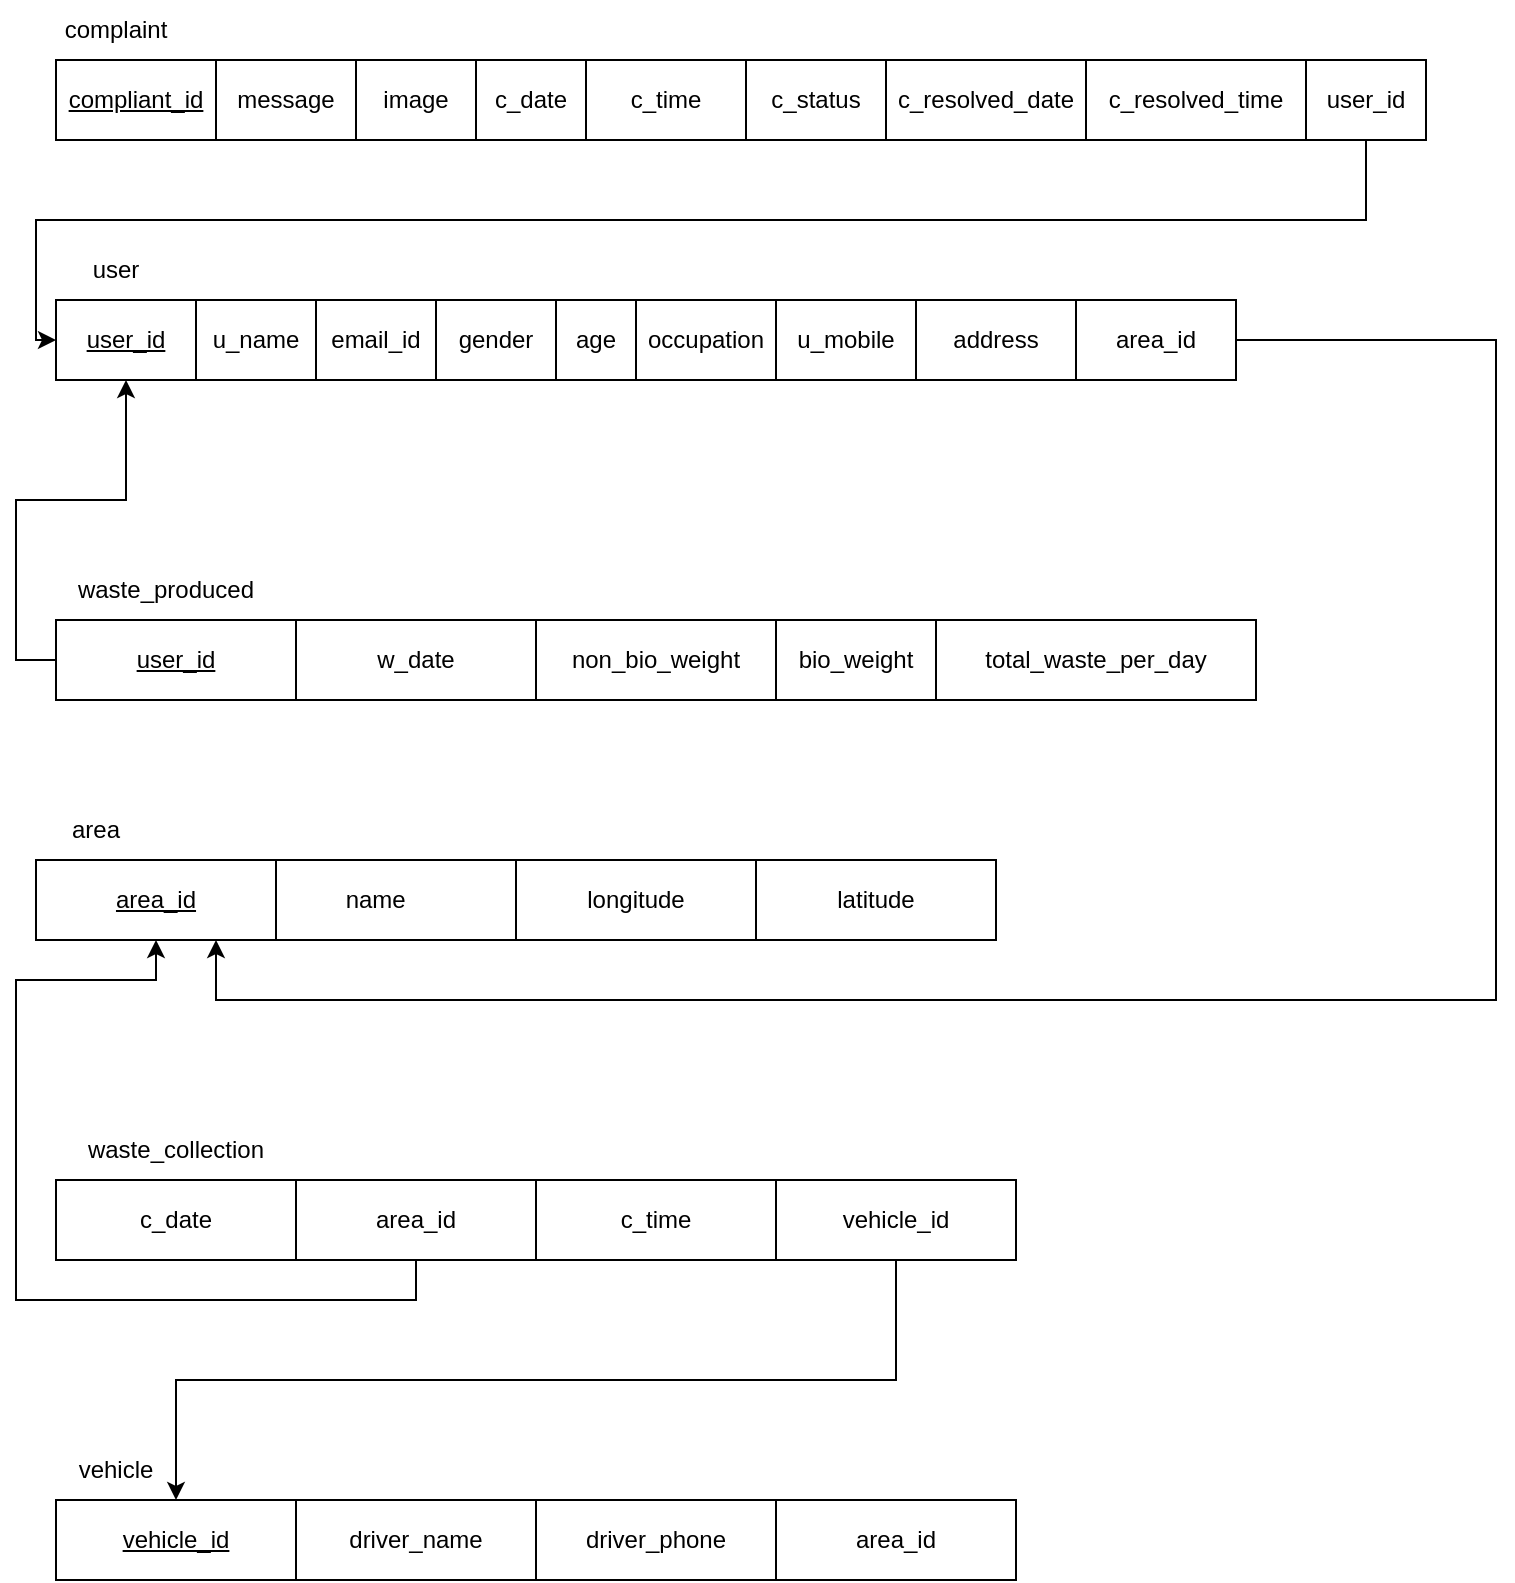 <mxfile version="24.7.7">
  <diagram id="R2lEEEUBdFMjLlhIrx00" name="Page-1">
    <mxGraphModel dx="1224" dy="453" grid="1" gridSize="10" guides="1" tooltips="1" connect="1" arrows="1" fold="1" page="1" pageScale="1" pageWidth="850" pageHeight="1100" math="0" shadow="0" extFonts="Permanent Marker^https://fonts.googleapis.com/css?family=Permanent+Marker">
      <root>
        <mxCell id="0" />
        <mxCell id="1" parent="0" />
        <mxCell id="Gn8FA4IbTsDNjonJkFPs-64" style="edgeStyle=orthogonalEdgeStyle;rounded=0;orthogonalLoop=1;jettySize=auto;html=1;exitX=0;exitY=0.5;exitDx=0;exitDy=0;entryX=0.5;entryY=1;entryDx=0;entryDy=0;" edge="1" parent="1" source="Gn8FA4IbTsDNjonJkFPs-12" target="Gn8FA4IbTsDNjonJkFPs-61">
          <mxGeometry relative="1" as="geometry" />
        </mxCell>
        <mxCell id="Gn8FA4IbTsDNjonJkFPs-12" value="user_id" style="whiteSpace=wrap;html=1;align=center;fontStyle=4" vertex="1" parent="1">
          <mxGeometry x="80" y="320" width="120" height="40" as="geometry" />
        </mxCell>
        <mxCell id="Gn8FA4IbTsDNjonJkFPs-13" value="w_date" style="whiteSpace=wrap;html=1;align=center;" vertex="1" parent="1">
          <mxGeometry x="200" y="320" width="120" height="40" as="geometry" />
        </mxCell>
        <mxCell id="Gn8FA4IbTsDNjonJkFPs-14" value="non_bio_weight" style="whiteSpace=wrap;html=1;align=center;" vertex="1" parent="1">
          <mxGeometry x="320" y="320" width="120" height="40" as="geometry" />
        </mxCell>
        <mxCell id="Gn8FA4IbTsDNjonJkFPs-15" value="bio_weight" style="whiteSpace=wrap;html=1;align=center;" vertex="1" parent="1">
          <mxGeometry x="440" y="320" width="80" height="40" as="geometry" />
        </mxCell>
        <mxCell id="Gn8FA4IbTsDNjonJkFPs-16" value="total_waste_per_day" style="whiteSpace=wrap;html=1;align=center;" vertex="1" parent="1">
          <mxGeometry x="520" y="320" width="160" height="40" as="geometry" />
        </mxCell>
        <mxCell id="Gn8FA4IbTsDNjonJkFPs-17" value="area_id" style="whiteSpace=wrap;html=1;align=center;fontStyle=4" vertex="1" parent="1">
          <mxGeometry x="70" y="440" width="120" height="40" as="geometry" />
        </mxCell>
        <mxCell id="Gn8FA4IbTsDNjonJkFPs-18" value="name&lt;span style=&quot;white-space: pre;&quot;&gt;&#x9;&lt;/span&gt;" style="whiteSpace=wrap;html=1;align=center;" vertex="1" parent="1">
          <mxGeometry x="190" y="440" width="122.5" height="40" as="geometry" />
        </mxCell>
        <mxCell id="Gn8FA4IbTsDNjonJkFPs-19" value="longitude" style="whiteSpace=wrap;html=1;align=center;" vertex="1" parent="1">
          <mxGeometry x="310" y="440" width="120" height="40" as="geometry" />
        </mxCell>
        <mxCell id="Gn8FA4IbTsDNjonJkFPs-20" value="latitude" style="whiteSpace=wrap;html=1;align=center;" vertex="1" parent="1">
          <mxGeometry x="430" y="440" width="120" height="40" as="geometry" />
        </mxCell>
        <mxCell id="Gn8FA4IbTsDNjonJkFPs-22" value="compliant_id" style="whiteSpace=wrap;html=1;align=center;fontStyle=4" vertex="1" parent="1">
          <mxGeometry x="80" y="40" width="80" height="40" as="geometry" />
        </mxCell>
        <mxCell id="Gn8FA4IbTsDNjonJkFPs-23" value="message" style="whiteSpace=wrap;html=1;align=center;" vertex="1" parent="1">
          <mxGeometry x="160" y="40" width="70" height="40" as="geometry" />
        </mxCell>
        <mxCell id="Gn8FA4IbTsDNjonJkFPs-24" value="image" style="whiteSpace=wrap;html=1;align=center;" vertex="1" parent="1">
          <mxGeometry x="230" y="40" width="60" height="40" as="geometry" />
        </mxCell>
        <mxCell id="Gn8FA4IbTsDNjonJkFPs-25" value="c_date" style="whiteSpace=wrap;html=1;align=center;" vertex="1" parent="1">
          <mxGeometry x="290" y="40" width="55" height="40" as="geometry" />
        </mxCell>
        <mxCell id="Gn8FA4IbTsDNjonJkFPs-26" value="c_time" style="whiteSpace=wrap;html=1;align=center;" vertex="1" parent="1">
          <mxGeometry x="345" y="40" width="80" height="40" as="geometry" />
        </mxCell>
        <mxCell id="Gn8FA4IbTsDNjonJkFPs-27" value="c_date" style="whiteSpace=wrap;html=1;align=center;" vertex="1" parent="1">
          <mxGeometry x="80" y="600" width="120" height="40" as="geometry" />
        </mxCell>
        <mxCell id="Gn8FA4IbTsDNjonJkFPs-68" style="edgeStyle=orthogonalEdgeStyle;rounded=0;orthogonalLoop=1;jettySize=auto;html=1;exitX=0.5;exitY=1;exitDx=0;exitDy=0;entryX=0.5;entryY=1;entryDx=0;entryDy=0;" edge="1" parent="1" source="Gn8FA4IbTsDNjonJkFPs-28" target="Gn8FA4IbTsDNjonJkFPs-17">
          <mxGeometry relative="1" as="geometry">
            <Array as="points">
              <mxPoint x="260" y="660" />
              <mxPoint x="60" y="660" />
              <mxPoint x="60" y="500" />
              <mxPoint x="130" y="500" />
            </Array>
          </mxGeometry>
        </mxCell>
        <mxCell id="Gn8FA4IbTsDNjonJkFPs-28" value="area_id" style="whiteSpace=wrap;html=1;align=center;" vertex="1" parent="1">
          <mxGeometry x="200" y="600" width="120" height="40" as="geometry" />
        </mxCell>
        <mxCell id="Gn8FA4IbTsDNjonJkFPs-29" value="c_time" style="whiteSpace=wrap;html=1;align=center;" vertex="1" parent="1">
          <mxGeometry x="320" y="600" width="120" height="40" as="geometry" />
        </mxCell>
        <mxCell id="Gn8FA4IbTsDNjonJkFPs-66" style="edgeStyle=orthogonalEdgeStyle;rounded=0;orthogonalLoop=1;jettySize=auto;html=1;exitX=0.5;exitY=1;exitDx=0;exitDy=0;entryX=0.5;entryY=0;entryDx=0;entryDy=0;" edge="1" parent="1" source="Gn8FA4IbTsDNjonJkFPs-30" target="Gn8FA4IbTsDNjonJkFPs-32">
          <mxGeometry relative="1" as="geometry" />
        </mxCell>
        <mxCell id="Gn8FA4IbTsDNjonJkFPs-30" value="vehicle_id" style="whiteSpace=wrap;html=1;align=center;" vertex="1" parent="1">
          <mxGeometry x="440" y="600" width="120" height="40" as="geometry" />
        </mxCell>
        <mxCell id="Gn8FA4IbTsDNjonJkFPs-32" value="vehicle_id" style="whiteSpace=wrap;html=1;align=center;fontStyle=4" vertex="1" parent="1">
          <mxGeometry x="80" y="760" width="120" height="40" as="geometry" />
        </mxCell>
        <mxCell id="Gn8FA4IbTsDNjonJkFPs-33" value="driver_name" style="whiteSpace=wrap;html=1;align=center;" vertex="1" parent="1">
          <mxGeometry x="200" y="760" width="120" height="40" as="geometry" />
        </mxCell>
        <mxCell id="Gn8FA4IbTsDNjonJkFPs-34" value="driver_phone" style="whiteSpace=wrap;html=1;align=center;" vertex="1" parent="1">
          <mxGeometry x="320" y="760" width="120" height="40" as="geometry" />
        </mxCell>
        <mxCell id="Gn8FA4IbTsDNjonJkFPs-35" value="area_id" style="whiteSpace=wrap;html=1;align=center;" vertex="1" parent="1">
          <mxGeometry x="440" y="760" width="120" height="40" as="geometry" />
        </mxCell>
        <mxCell id="Gn8FA4IbTsDNjonJkFPs-37" value="u_name" style="whiteSpace=wrap;html=1;align=center;fontStyle=0" vertex="1" parent="1">
          <mxGeometry x="150" y="160" width="60" height="40" as="geometry" />
        </mxCell>
        <mxCell id="Gn8FA4IbTsDNjonJkFPs-38" value="email_id" style="whiteSpace=wrap;html=1;align=center;" vertex="1" parent="1">
          <mxGeometry x="210" y="160" width="60" height="40" as="geometry" />
        </mxCell>
        <mxCell id="Gn8FA4IbTsDNjonJkFPs-39" value="gender" style="whiteSpace=wrap;html=1;align=center;" vertex="1" parent="1">
          <mxGeometry x="270" y="160" width="60" height="40" as="geometry" />
        </mxCell>
        <mxCell id="Gn8FA4IbTsDNjonJkFPs-40" value="age" style="whiteSpace=wrap;html=1;align=center;" vertex="1" parent="1">
          <mxGeometry x="330" y="160" width="40" height="40" as="geometry" />
        </mxCell>
        <mxCell id="Gn8FA4IbTsDNjonJkFPs-41" value="occupation" style="whiteSpace=wrap;html=1;align=center;" vertex="1" parent="1">
          <mxGeometry x="370" y="160" width="70" height="40" as="geometry" />
        </mxCell>
        <mxCell id="Gn8FA4IbTsDNjonJkFPs-42" value="user" style="text;html=1;align=center;verticalAlign=middle;whiteSpace=wrap;rounded=0;" vertex="1" parent="1">
          <mxGeometry x="80" y="130" width="60" height="30" as="geometry" />
        </mxCell>
        <mxCell id="Gn8FA4IbTsDNjonJkFPs-43" value="complaint" style="text;html=1;align=center;verticalAlign=middle;whiteSpace=wrap;rounded=0;" vertex="1" parent="1">
          <mxGeometry x="80" y="10" width="60" height="30" as="geometry" />
        </mxCell>
        <mxCell id="Gn8FA4IbTsDNjonJkFPs-44" value="waste_collection" style="text;html=1;align=center;verticalAlign=middle;whiteSpace=wrap;rounded=0;" vertex="1" parent="1">
          <mxGeometry x="80" y="570" width="120" height="30" as="geometry" />
        </mxCell>
        <mxCell id="Gn8FA4IbTsDNjonJkFPs-45" value="area" style="text;html=1;align=center;verticalAlign=middle;whiteSpace=wrap;rounded=0;" vertex="1" parent="1">
          <mxGeometry x="70" y="410" width="60" height="30" as="geometry" />
        </mxCell>
        <mxCell id="Gn8FA4IbTsDNjonJkFPs-46" value="waste_produced" style="text;html=1;align=center;verticalAlign=middle;whiteSpace=wrap;rounded=0;" vertex="1" parent="1">
          <mxGeometry x="80" y="290" width="110" height="30" as="geometry" />
        </mxCell>
        <mxCell id="Gn8FA4IbTsDNjonJkFPs-48" value="vehicle" style="text;html=1;align=center;verticalAlign=middle;whiteSpace=wrap;rounded=0;" vertex="1" parent="1">
          <mxGeometry x="80" y="730" width="60" height="30" as="geometry" />
        </mxCell>
        <mxCell id="Gn8FA4IbTsDNjonJkFPs-49" value="c_status" style="whiteSpace=wrap;html=1;align=center;" vertex="1" parent="1">
          <mxGeometry x="425" y="40" width="70" height="40" as="geometry" />
        </mxCell>
        <mxCell id="Gn8FA4IbTsDNjonJkFPs-54" value="c_resolved_time" style="whiteSpace=wrap;html=1;align=center;" vertex="1" parent="1">
          <mxGeometry x="595" y="40" width="110" height="40" as="geometry" />
        </mxCell>
        <mxCell id="Gn8FA4IbTsDNjonJkFPs-55" value="c_resolved_date" style="whiteSpace=wrap;html=1;align=center;" vertex="1" parent="1">
          <mxGeometry x="495" y="40" width="100" height="40" as="geometry" />
        </mxCell>
        <mxCell id="Gn8FA4IbTsDNjonJkFPs-62" style="edgeStyle=orthogonalEdgeStyle;rounded=0;orthogonalLoop=1;jettySize=auto;html=1;exitX=0.5;exitY=1;exitDx=0;exitDy=0;entryX=0;entryY=0.5;entryDx=0;entryDy=0;" edge="1" parent="1" source="Gn8FA4IbTsDNjonJkFPs-56" target="Gn8FA4IbTsDNjonJkFPs-61">
          <mxGeometry relative="1" as="geometry">
            <mxPoint x="60" y="270" as="targetPoint" />
            <Array as="points">
              <mxPoint x="735" y="120" />
              <mxPoint x="70" y="120" />
              <mxPoint x="70" y="180" />
            </Array>
          </mxGeometry>
        </mxCell>
        <mxCell id="Gn8FA4IbTsDNjonJkFPs-56" value="user_id" style="whiteSpace=wrap;html=1;align=center;" vertex="1" parent="1">
          <mxGeometry x="705" y="40" width="60" height="40" as="geometry" />
        </mxCell>
        <mxCell id="Gn8FA4IbTsDNjonJkFPs-58" value="u_mobile" style="whiteSpace=wrap;html=1;align=center;" vertex="1" parent="1">
          <mxGeometry x="440" y="160" width="70" height="40" as="geometry" />
        </mxCell>
        <mxCell id="Gn8FA4IbTsDNjonJkFPs-59" value="address" style="whiteSpace=wrap;html=1;align=center;" vertex="1" parent="1">
          <mxGeometry x="510" y="160" width="80" height="40" as="geometry" />
        </mxCell>
        <mxCell id="Gn8FA4IbTsDNjonJkFPs-67" style="edgeStyle=orthogonalEdgeStyle;rounded=0;orthogonalLoop=1;jettySize=auto;html=1;exitX=1;exitY=0.5;exitDx=0;exitDy=0;entryX=0.75;entryY=1;entryDx=0;entryDy=0;" edge="1" parent="1" source="Gn8FA4IbTsDNjonJkFPs-60" target="Gn8FA4IbTsDNjonJkFPs-17">
          <mxGeometry relative="1" as="geometry">
            <Array as="points">
              <mxPoint x="800" y="180" />
              <mxPoint x="800" y="510" />
              <mxPoint x="160" y="510" />
            </Array>
          </mxGeometry>
        </mxCell>
        <mxCell id="Gn8FA4IbTsDNjonJkFPs-60" value="area_id" style="whiteSpace=wrap;html=1;align=center;" vertex="1" parent="1">
          <mxGeometry x="590" y="160" width="80" height="40" as="geometry" />
        </mxCell>
        <mxCell id="Gn8FA4IbTsDNjonJkFPs-61" value="user_id" style="whiteSpace=wrap;html=1;align=center;fontStyle=4" vertex="1" parent="1">
          <mxGeometry x="80" y="160" width="70" height="40" as="geometry" />
        </mxCell>
      </root>
    </mxGraphModel>
  </diagram>
</mxfile>
